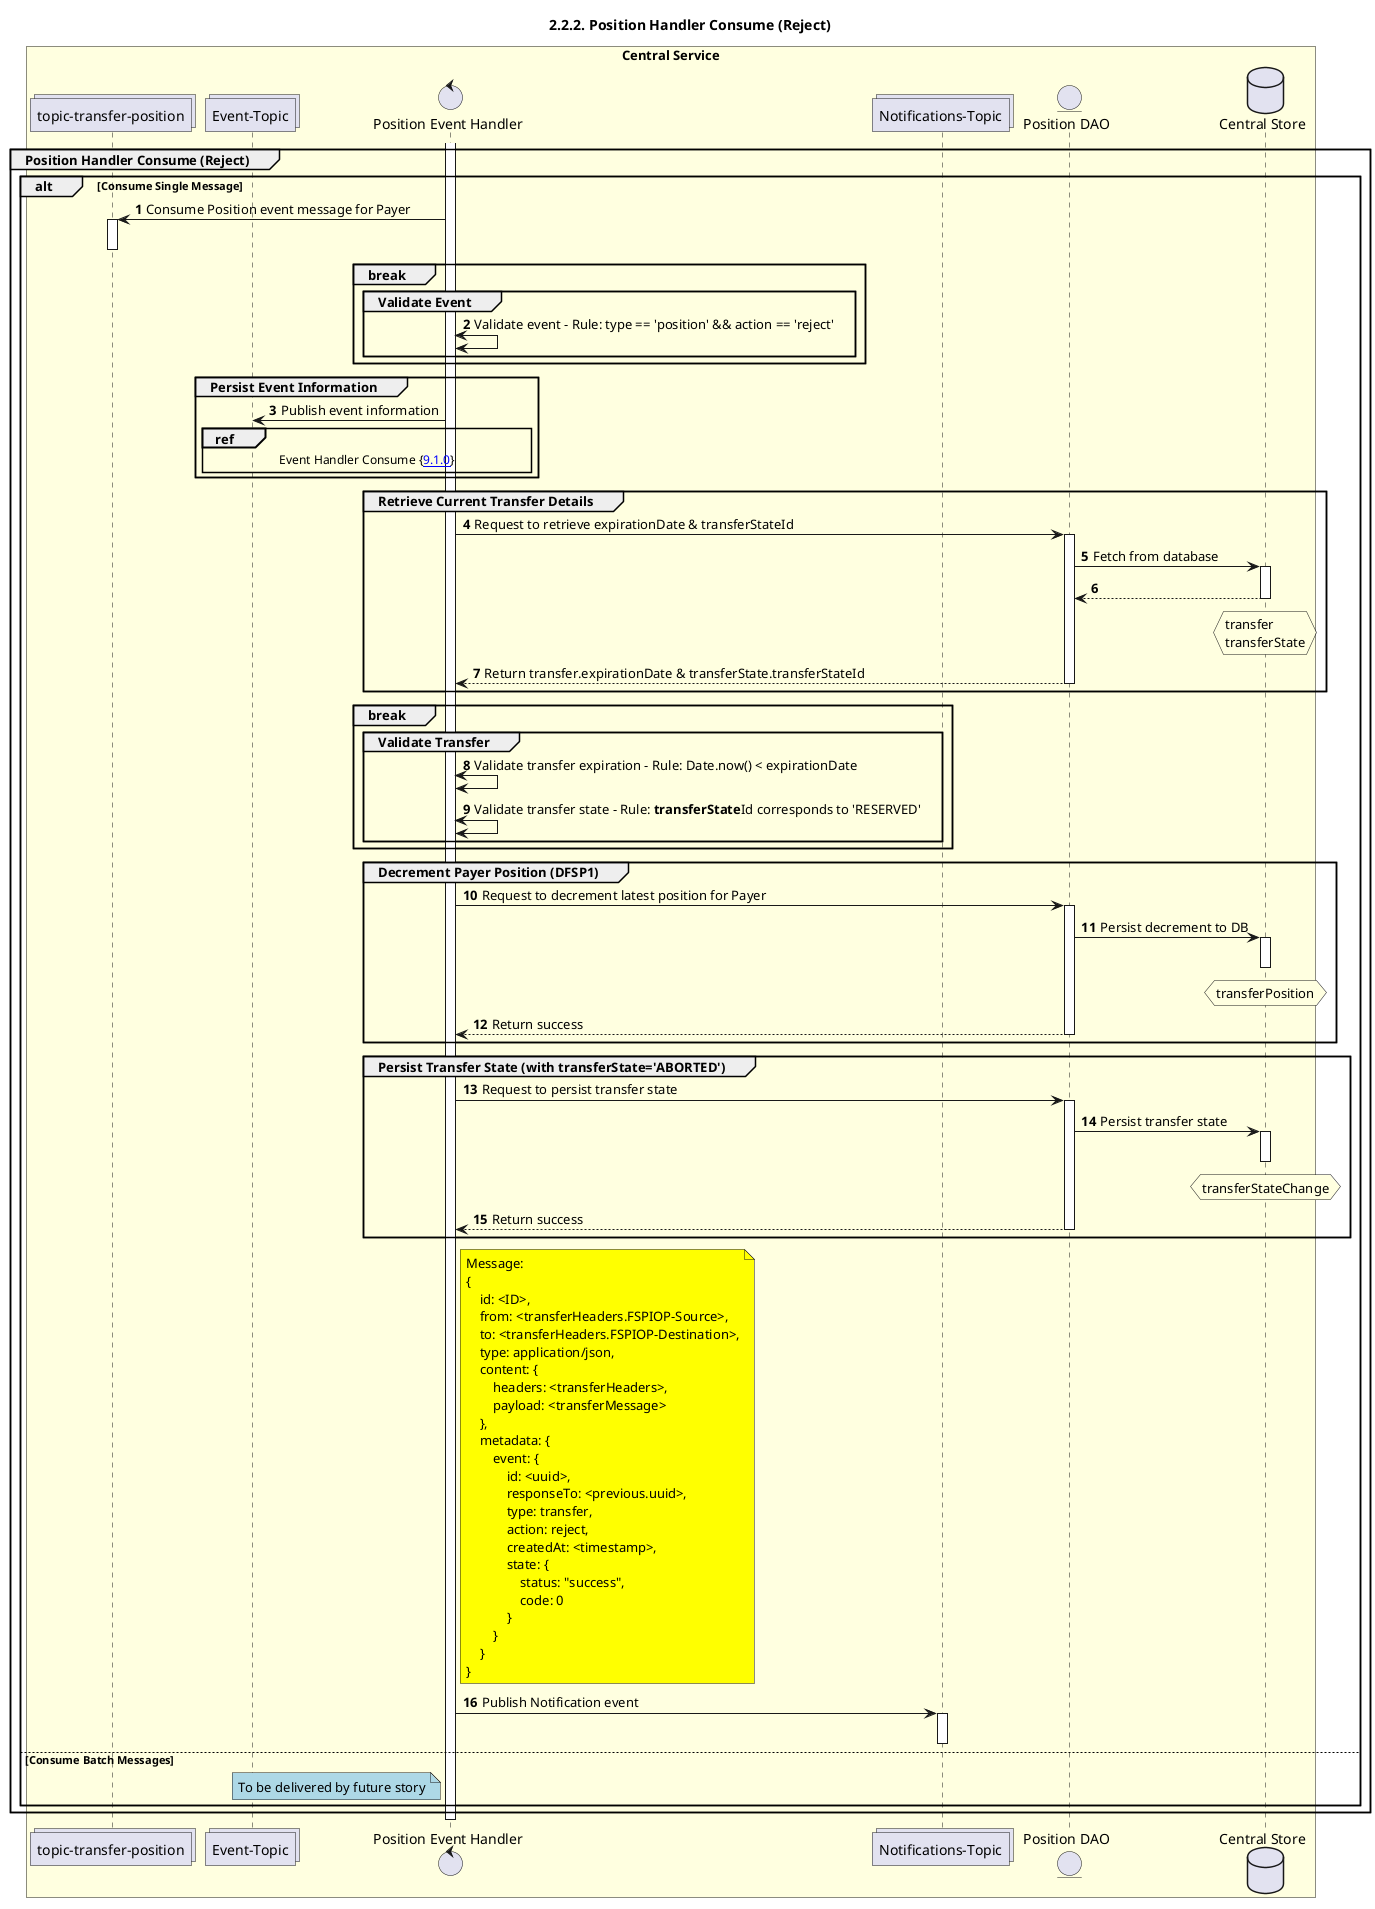 /'*****
 License
 --------------
 Copyright © 2017 Bill & Melinda Gates Foundation
 The Mojaloop files are made available by the Bill & Melinda Gates Foundation under the Apache License, Version 2.0 (the "License") and you may not use these files except in compliance with the License. You may obtain a copy of the License at
 http://www.apache.org/licenses/LICENSE-2.0
 Unless required by applicable law or agreed to in writing, the Mojaloop files are distributed on an "AS IS" BASIS, WITHOUT WARRANTIES OR CONDITIONS OF ANY KIND, either express or implied. See the License for the specific language governing permissions and limitations under the License.
 Contributors
 --------------
 This is the official list of the Mojaloop project contributors for this file.
 Names of the original copyright holders (individuals or organizations)
 should be listed with a '*' in the first column. People who have
 contributed from an organization can be listed under the organization
 that actually holds the copyright for their contributions (see the
 Gates Foundation organization for an example). Those individuals should have
 their names indented and be marked with a '-'. Email address can be added
 optionally within square brackets <email>.
 * Gates Foundation
 - Name Surname <name.surname@gatesfoundation.com>

 * Georgi Georgiev <georgi.georgiev@modusbox.com>
 --------------
 ******'/

@startuml
' declate title
title 2.2.2. Position Handler Consume (Reject)

autonumber

' Actor Keys:
'   boundary - APIs/Interfaces, etc
'   collections - Kafka Topics
'   control - Kafka Consumers
'   entity - Database Access Objects
'   database - Database Persistance Store

' declare actors
collections "topic-transfer-position" as TOPIC_TRANSFER_POSITION
control "Position Event Handler" as POS_HANDLER
collections "Notifications-Topic" as TOPIC_NOTIFICATIONS
collections "Event-Topic" as TOPIC_EVENT
entity "Position DAO" as POS_DAO
database "Central Store" as DB

box "Central Service" #LightYellow
    participant TOPIC_TRANSFER_POSITION
    participant TOPIC_EVENT
    participant POS_HANDLER
    participant TOPIC_NOTIFICATIONS
    participant POS_DAO
    participant DB
end box

' start flow
activate POS_HANDLER
group Position Handler Consume (Reject)
    alt Consume Single Message
        TOPIC_TRANSFER_POSITION <- POS_HANDLER: Consume Position event message for Payer
        activate TOPIC_TRANSFER_POSITION
        deactivate TOPIC_TRANSFER_POSITION

        break
            group Validate Event
                POS_HANDLER <-> POS_HANDLER: Validate event - Rule: type == 'position' && action == 'reject'
            end
        end

        group Persist Event Information
            POS_HANDLER -> TOPIC_EVENT: Publish event information
	        ref over POS_HANDLER, TOPIC_EVENT :  Event Handler Consume {[[https://github.com/mojaloop/docs/blob/master/Diagrams/SequenceDiagrams/seq-event-9.1.0.svg 9.1.0]]}
        end

        group Retrieve Current Transfer Details
            POS_HANDLER -> POS_DAO: Request to retrieve expirationDate & transferStateId
            activate POS_DAO
            POS_DAO -> DB: Fetch from database
            activate DB
            DB --> POS_DAO
            deactivate DB
            hnote over DB #lightyellow
                transfer
                transferState
            end note
            POS_HANDLER <-- POS_DAO: Return transfer.expirationDate & transferState.transferStateId
            deactivate POS_DAO
        end

        break
            group Validate Transfer
                POS_HANDLER <-> POS_HANDLER: Validate transfer expiration - Rule: Date.now() < expirationDate
                POS_HANDLER <-> POS_HANDLER: Validate transfer state - Rule: **transferState**Id corresponds to 'RESERVED'
            end
        end

        group Decrement Payer Position (DFSP1)
            POS_HANDLER -> POS_DAO: Request to decrement latest position for Payer
            activate POS_DAO
            POS_DAO -> DB: Persist decrement to DB
            activate DB
            deactivate DB
            hnote over DB #lightyellow
                transferPosition
            end note
            POS_DAO --> POS_HANDLER: Return success
            deactivate POS_DAO
        end

        group Persist Transfer State (with transferState='ABORTED')
            POS_HANDLER -> POS_DAO: Request to persist transfer state
            activate POS_DAO
            POS_DAO -> DB: Persist transfer state
            activate DB
            deactivate DB
            hnote over DB #lightyellow
                transferStateChange
            end note
            POS_DAO --> POS_HANDLER: Return success
            deactivate POS_DAO
        end
    
        note right of POS_HANDLER #yellow
            Message:
            {
                id: <ID>,
                from: <transferHeaders.FSPIOP-Source>,
                to: <transferHeaders.FSPIOP-Destination>,
                type: application/json,
                content: {
                    headers: <transferHeaders>,
                    payload: <transferMessage>
                },
                metadata: {
                    event: {
                        id: <uuid>,
                        responseTo: <previous.uuid>,
                        type: transfer,
                        action: reject,
                        createdAt: <timestamp>,
                        state: {
                            status: "success",
                            code: 0
                        }
                    }
                }
            }
        end note
        POS_HANDLER -> TOPIC_NOTIFICATIONS: Publish Notification event
        activate TOPIC_NOTIFICATIONS
        deactivate TOPIC_NOTIFICATIONS

    else Consume Batch Messages
        note left of POS_HANDLER #lightblue
            To be delivered by future story
        end note
    end
end
deactivate POS_HANDLER
@enduml

